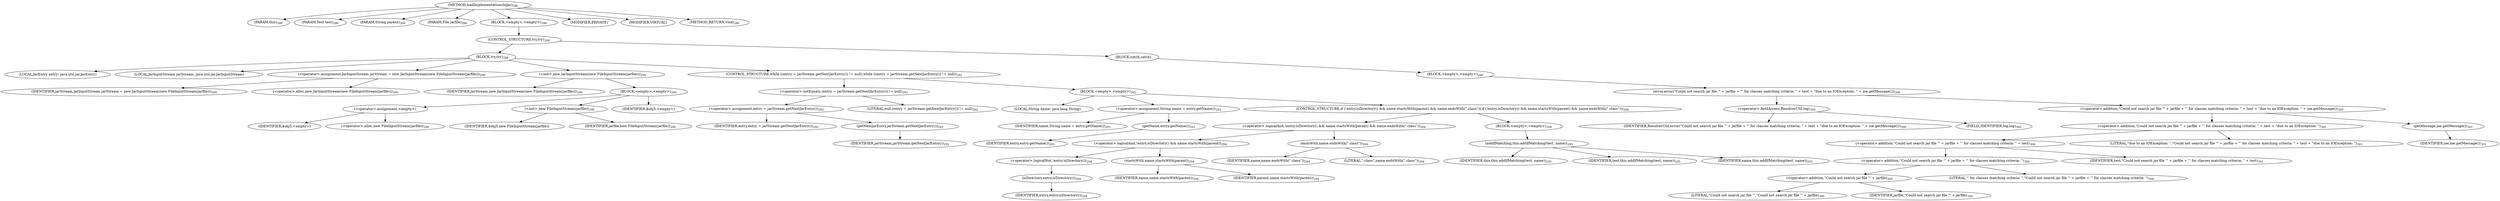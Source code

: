 digraph "loadImplementationsInJar" {  
"504" [label = <(METHOD,loadImplementationsInJar)<SUB>286</SUB>> ]
"61" [label = <(PARAM,this)<SUB>286</SUB>> ]
"505" [label = <(PARAM,Test test)<SUB>286</SUB>> ]
"506" [label = <(PARAM,String parent)<SUB>286</SUB>> ]
"507" [label = <(PARAM,File jarfile)<SUB>286</SUB>> ]
"508" [label = <(BLOCK,&lt;empty&gt;,&lt;empty&gt;)<SUB>286</SUB>> ]
"509" [label = <(CONTROL_STRUCTURE,try,try)<SUB>288</SUB>> ]
"510" [label = <(BLOCK,try,try)<SUB>288</SUB>> ]
"511" [label = <(LOCAL,JarEntry entry: java.util.jar.JarEntry)> ]
"59" [label = <(LOCAL,JarInputStream jarStream: java.util.jar.JarInputStream)> ]
"512" [label = <(&lt;operator&gt;.assignment,JarInputStream jarStream = new JarInputStream(new FileInputStream(jarfile)))<SUB>290</SUB>> ]
"513" [label = <(IDENTIFIER,jarStream,JarInputStream jarStream = new JarInputStream(new FileInputStream(jarfile)))<SUB>290</SUB>> ]
"514" [label = <(&lt;operator&gt;.alloc,new JarInputStream(new FileInputStream(jarfile)))<SUB>290</SUB>> ]
"515" [label = <(&lt;init&gt;,new JarInputStream(new FileInputStream(jarfile)))<SUB>290</SUB>> ]
"58" [label = <(IDENTIFIER,jarStream,new JarInputStream(new FileInputStream(jarfile)))<SUB>290</SUB>> ]
"516" [label = <(BLOCK,&lt;empty&gt;,&lt;empty&gt;)<SUB>290</SUB>> ]
"517" [label = <(&lt;operator&gt;.assignment,&lt;empty&gt;)> ]
"518" [label = <(IDENTIFIER,$obj5,&lt;empty&gt;)> ]
"519" [label = <(&lt;operator&gt;.alloc,new FileInputStream(jarfile))<SUB>290</SUB>> ]
"520" [label = <(&lt;init&gt;,new FileInputStream(jarfile))<SUB>290</SUB>> ]
"521" [label = <(IDENTIFIER,$obj5,new FileInputStream(jarfile))> ]
"522" [label = <(IDENTIFIER,jarfile,new FileInputStream(jarfile))<SUB>290</SUB>> ]
"523" [label = <(IDENTIFIER,$obj5,&lt;empty&gt;)> ]
"524" [label = <(CONTROL_STRUCTURE,while ((entry = jarStream.getNextJarEntry()) != null),while ((entry = jarStream.getNextJarEntry()) != null))<SUB>292</SUB>> ]
"525" [label = <(&lt;operator&gt;.notEquals,(entry = jarStream.getNextJarEntry()) != null)<SUB>292</SUB>> ]
"526" [label = <(&lt;operator&gt;.assignment,entry = jarStream.getNextJarEntry())<SUB>292</SUB>> ]
"527" [label = <(IDENTIFIER,entry,entry = jarStream.getNextJarEntry())<SUB>292</SUB>> ]
"528" [label = <(getNextJarEntry,jarStream.getNextJarEntry())<SUB>292</SUB>> ]
"529" [label = <(IDENTIFIER,jarStream,jarStream.getNextJarEntry())<SUB>292</SUB>> ]
"530" [label = <(LITERAL,null,(entry = jarStream.getNextJarEntry()) != null)<SUB>292</SUB>> ]
"531" [label = <(BLOCK,&lt;empty&gt;,&lt;empty&gt;)<SUB>292</SUB>> ]
"532" [label = <(LOCAL,String name: java.lang.String)> ]
"533" [label = <(&lt;operator&gt;.assignment,String name = entry.getName())<SUB>293</SUB>> ]
"534" [label = <(IDENTIFIER,name,String name = entry.getName())<SUB>293</SUB>> ]
"535" [label = <(getName,entry.getName())<SUB>293</SUB>> ]
"536" [label = <(IDENTIFIER,entry,entry.getName())<SUB>293</SUB>> ]
"537" [label = <(CONTROL_STRUCTURE,if (!entry.isDirectory() &amp;&amp; name.startsWith(parent) &amp;&amp; name.endsWith(&quot;.class&quot;)),if (!entry.isDirectory() &amp;&amp; name.startsWith(parent) &amp;&amp; name.endsWith(&quot;.class&quot;)))<SUB>294</SUB>> ]
"538" [label = <(&lt;operator&gt;.logicalAnd,!entry.isDirectory() &amp;&amp; name.startsWith(parent) &amp;&amp; name.endsWith(&quot;.class&quot;))<SUB>294</SUB>> ]
"539" [label = <(&lt;operator&gt;.logicalAnd,!entry.isDirectory() &amp;&amp; name.startsWith(parent))<SUB>294</SUB>> ]
"540" [label = <(&lt;operator&gt;.logicalNot,!entry.isDirectory())<SUB>294</SUB>> ]
"541" [label = <(isDirectory,entry.isDirectory())<SUB>294</SUB>> ]
"542" [label = <(IDENTIFIER,entry,entry.isDirectory())<SUB>294</SUB>> ]
"543" [label = <(startsWith,name.startsWith(parent))<SUB>294</SUB>> ]
"544" [label = <(IDENTIFIER,name,name.startsWith(parent))<SUB>294</SUB>> ]
"545" [label = <(IDENTIFIER,parent,name.startsWith(parent))<SUB>294</SUB>> ]
"546" [label = <(endsWith,name.endsWith(&quot;.class&quot;))<SUB>294</SUB>> ]
"547" [label = <(IDENTIFIER,name,name.endsWith(&quot;.class&quot;))<SUB>294</SUB>> ]
"548" [label = <(LITERAL,&quot;.class&quot;,name.endsWith(&quot;.class&quot;))<SUB>294</SUB>> ]
"549" [label = <(BLOCK,&lt;empty&gt;,&lt;empty&gt;)<SUB>294</SUB>> ]
"550" [label = <(addIfMatching,this.addIfMatching(test, name))<SUB>295</SUB>> ]
"60" [label = <(IDENTIFIER,this,this.addIfMatching(test, name))<SUB>295</SUB>> ]
"551" [label = <(IDENTIFIER,test,this.addIfMatching(test, name))<SUB>295</SUB>> ]
"552" [label = <(IDENTIFIER,name,this.addIfMatching(test, name))<SUB>295</SUB>> ]
"553" [label = <(BLOCK,catch,catch)> ]
"554" [label = <(BLOCK,&lt;empty&gt;,&lt;empty&gt;)<SUB>299</SUB>> ]
"555" [label = <(error,error(&quot;Could not search jar file '&quot; + jarfile + &quot;' for classes matching criteria: &quot; + test + &quot;due to an IOException: &quot; + ioe.getMessage()))<SUB>300</SUB>> ]
"556" [label = <(&lt;operator&gt;.fieldAccess,ResolverUtil.log)<SUB>300</SUB>> ]
"557" [label = <(IDENTIFIER,ResolverUtil,error(&quot;Could not search jar file '&quot; + jarfile + &quot;' for classes matching criteria: &quot; + test + &quot;due to an IOException: &quot; + ioe.getMessage()))<SUB>300</SUB>> ]
"558" [label = <(FIELD_IDENTIFIER,log,log)<SUB>300</SUB>> ]
"559" [label = <(&lt;operator&gt;.addition,&quot;Could not search jar file '&quot; + jarfile + &quot;' for classes matching criteria: &quot; + test + &quot;due to an IOException: &quot; + ioe.getMessage())<SUB>300</SUB>> ]
"560" [label = <(&lt;operator&gt;.addition,&quot;Could not search jar file '&quot; + jarfile + &quot;' for classes matching criteria: &quot; + test + &quot;due to an IOException: &quot;)<SUB>300</SUB>> ]
"561" [label = <(&lt;operator&gt;.addition,&quot;Could not search jar file '&quot; + jarfile + &quot;' for classes matching criteria: &quot; + test)<SUB>300</SUB>> ]
"562" [label = <(&lt;operator&gt;.addition,&quot;Could not search jar file '&quot; + jarfile + &quot;' for classes matching criteria: &quot;)<SUB>300</SUB>> ]
"563" [label = <(&lt;operator&gt;.addition,&quot;Could not search jar file '&quot; + jarfile)<SUB>300</SUB>> ]
"564" [label = <(LITERAL,&quot;Could not search jar file '&quot;,&quot;Could not search jar file '&quot; + jarfile)<SUB>300</SUB>> ]
"565" [label = <(IDENTIFIER,jarfile,&quot;Could not search jar file '&quot; + jarfile)<SUB>300</SUB>> ]
"566" [label = <(LITERAL,&quot;' for classes matching criteria: &quot;,&quot;Could not search jar file '&quot; + jarfile + &quot;' for classes matching criteria: &quot;)<SUB>300</SUB>> ]
"567" [label = <(IDENTIFIER,test,&quot;Could not search jar file '&quot; + jarfile + &quot;' for classes matching criteria: &quot; + test)<SUB>301</SUB>> ]
"568" [label = <(LITERAL,&quot;due to an IOException: &quot;,&quot;Could not search jar file '&quot; + jarfile + &quot;' for classes matching criteria: &quot; + test + &quot;due to an IOException: &quot;)<SUB>301</SUB>> ]
"569" [label = <(getMessage,ioe.getMessage())<SUB>301</SUB>> ]
"570" [label = <(IDENTIFIER,ioe,ioe.getMessage())<SUB>301</SUB>> ]
"571" [label = <(MODIFIER,PRIVATE)> ]
"572" [label = <(MODIFIER,VIRTUAL)> ]
"573" [label = <(METHOD_RETURN,void)<SUB>286</SUB>> ]
  "504" -> "61" 
  "504" -> "505" 
  "504" -> "506" 
  "504" -> "507" 
  "504" -> "508" 
  "504" -> "571" 
  "504" -> "572" 
  "504" -> "573" 
  "508" -> "509" 
  "509" -> "510" 
  "509" -> "553" 
  "510" -> "511" 
  "510" -> "59" 
  "510" -> "512" 
  "510" -> "515" 
  "510" -> "524" 
  "512" -> "513" 
  "512" -> "514" 
  "515" -> "58" 
  "515" -> "516" 
  "516" -> "517" 
  "516" -> "520" 
  "516" -> "523" 
  "517" -> "518" 
  "517" -> "519" 
  "520" -> "521" 
  "520" -> "522" 
  "524" -> "525" 
  "524" -> "531" 
  "525" -> "526" 
  "525" -> "530" 
  "526" -> "527" 
  "526" -> "528" 
  "528" -> "529" 
  "531" -> "532" 
  "531" -> "533" 
  "531" -> "537" 
  "533" -> "534" 
  "533" -> "535" 
  "535" -> "536" 
  "537" -> "538" 
  "537" -> "549" 
  "538" -> "539" 
  "538" -> "546" 
  "539" -> "540" 
  "539" -> "543" 
  "540" -> "541" 
  "541" -> "542" 
  "543" -> "544" 
  "543" -> "545" 
  "546" -> "547" 
  "546" -> "548" 
  "549" -> "550" 
  "550" -> "60" 
  "550" -> "551" 
  "550" -> "552" 
  "553" -> "554" 
  "554" -> "555" 
  "555" -> "556" 
  "555" -> "559" 
  "556" -> "557" 
  "556" -> "558" 
  "559" -> "560" 
  "559" -> "569" 
  "560" -> "561" 
  "560" -> "568" 
  "561" -> "562" 
  "561" -> "567" 
  "562" -> "563" 
  "562" -> "566" 
  "563" -> "564" 
  "563" -> "565" 
  "569" -> "570" 
}
